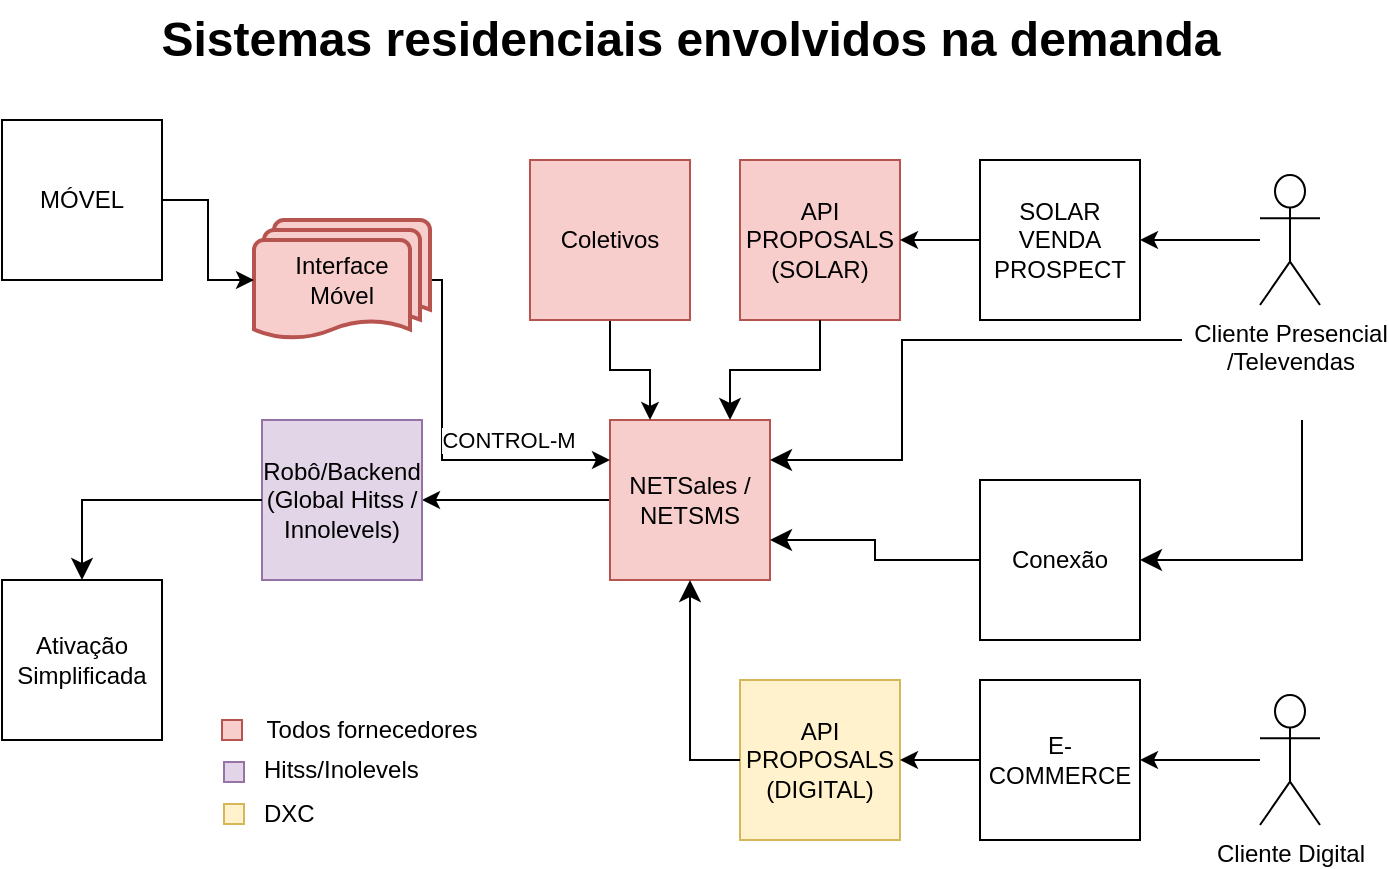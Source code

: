 <mxfile version="22.0.8" type="github" pages="5">
  <diagram name="Sistemas Alto Nível" id="c8laOl57KDvpZLAOo3bX">
    <mxGraphModel dx="1050" dy="542" grid="1" gridSize="10" guides="1" tooltips="1" connect="1" arrows="1" fold="1" page="1" pageScale="1" pageWidth="827" pageHeight="1169" math="0" shadow="0">
      <root>
        <mxCell id="HdD_rNmY9ElQzWqeGUqa-0" />
        <mxCell id="HdD_rNmY9ElQzWqeGUqa-1" parent="HdD_rNmY9ElQzWqeGUqa-0" />
        <mxCell id="M16S2Pb91_vcim21Qb1e-5" style="edgeStyle=orthogonalEdgeStyle;rounded=0;orthogonalLoop=1;jettySize=auto;html=1;entryX=1;entryY=0.5;entryDx=0;entryDy=0;" parent="HdD_rNmY9ElQzWqeGUqa-1" source="ht8XV2pE33Yyfoe8M8yu-0" target="M16S2Pb91_vcim21Qb1e-2" edge="1">
          <mxGeometry relative="1" as="geometry" />
        </mxCell>
        <mxCell id="ht8XV2pE33Yyfoe8M8yu-0" value="NETSales / &lt;br&gt;NETSMS" style="whiteSpace=wrap;html=1;aspect=fixed;fillColor=#f8cecc;strokeColor=#b85450;" parent="HdD_rNmY9ElQzWqeGUqa-1" vertex="1">
          <mxGeometry x="374" y="220" width="80" height="80" as="geometry" />
        </mxCell>
        <mxCell id="ht8XV2pE33Yyfoe8M8yu-5" value="" style="edgeStyle=orthogonalEdgeStyle;rounded=0;orthogonalLoop=1;jettySize=auto;html=1;entryX=0.25;entryY=0;entryDx=0;entryDy=0;" parent="HdD_rNmY9ElQzWqeGUqa-1" source="ht8XV2pE33Yyfoe8M8yu-4" target="ht8XV2pE33Yyfoe8M8yu-0" edge="1">
          <mxGeometry relative="1" as="geometry" />
        </mxCell>
        <mxCell id="ht8XV2pE33Yyfoe8M8yu-4" value="Coletivos" style="whiteSpace=wrap;html=1;aspect=fixed;fillColor=#f8cecc;strokeColor=#b85450;" parent="HdD_rNmY9ElQzWqeGUqa-1" vertex="1">
          <mxGeometry x="334" y="90" width="80" height="80" as="geometry" />
        </mxCell>
        <mxCell id="ht8XV2pE33Yyfoe8M8yu-6" value="API PROPOSALS (SOLAR)" style="whiteSpace=wrap;html=1;aspect=fixed;fillColor=#f8cecc;strokeColor=#b85450;" parent="HdD_rNmY9ElQzWqeGUqa-1" vertex="1">
          <mxGeometry x="439" y="90" width="80" height="80" as="geometry" />
        </mxCell>
        <mxCell id="ht8XV2pE33Yyfoe8M8yu-9" value="" style="edgeStyle=orthogonalEdgeStyle;rounded=0;orthogonalLoop=1;jettySize=auto;html=1;" parent="HdD_rNmY9ElQzWqeGUqa-1" source="ht8XV2pE33Yyfoe8M8yu-8" target="ht8XV2pE33Yyfoe8M8yu-6" edge="1">
          <mxGeometry relative="1" as="geometry" />
        </mxCell>
        <mxCell id="ht8XV2pE33Yyfoe8M8yu-8" value="SOLAR VENDA PROSPECT" style="whiteSpace=wrap;html=1;aspect=fixed;" parent="HdD_rNmY9ElQzWqeGUqa-1" vertex="1">
          <mxGeometry x="559" y="90" width="80" height="80" as="geometry" />
        </mxCell>
        <mxCell id="ht8XV2pE33Yyfoe8M8yu-10" value="API PROPOSALS (DIGITAL)" style="whiteSpace=wrap;html=1;aspect=fixed;fillColor=#fff2cc;strokeColor=#d6b656;" parent="HdD_rNmY9ElQzWqeGUqa-1" vertex="1">
          <mxGeometry x="439" y="350" width="80" height="80" as="geometry" />
        </mxCell>
        <mxCell id="ht8XV2pE33Yyfoe8M8yu-12" value="" style="edgeStyle=orthogonalEdgeStyle;rounded=0;orthogonalLoop=1;jettySize=auto;html=1;" parent="HdD_rNmY9ElQzWqeGUqa-1" source="ht8XV2pE33Yyfoe8M8yu-11" target="ht8XV2pE33Yyfoe8M8yu-10" edge="1">
          <mxGeometry relative="1" as="geometry" />
        </mxCell>
        <mxCell id="ht8XV2pE33Yyfoe8M8yu-11" value="E-COMMERCE" style="whiteSpace=wrap;html=1;aspect=fixed;" parent="HdD_rNmY9ElQzWqeGUqa-1" vertex="1">
          <mxGeometry x="559" y="350" width="80" height="80" as="geometry" />
        </mxCell>
        <mxCell id="ht8XV2pE33Yyfoe8M8yu-15" value="" style="edgeStyle=orthogonalEdgeStyle;rounded=0;orthogonalLoop=1;jettySize=auto;html=1;" parent="HdD_rNmY9ElQzWqeGUqa-1" source="ht8XV2pE33Yyfoe8M8yu-14" target="ht8XV2pE33Yyfoe8M8yu-8" edge="1">
          <mxGeometry relative="1" as="geometry" />
        </mxCell>
        <mxCell id="ht8XV2pE33Yyfoe8M8yu-14" value="Cliente Presencial&lt;br&gt;/Televendas" style="shape=umlActor;verticalLabelPosition=bottom;verticalAlign=top;html=1;" parent="HdD_rNmY9ElQzWqeGUqa-1" vertex="1">
          <mxGeometry x="699" y="97.5" width="30" height="65" as="geometry" />
        </mxCell>
        <mxCell id="ht8XV2pE33Yyfoe8M8yu-17" value="" style="edgeStyle=orthogonalEdgeStyle;rounded=0;orthogonalLoop=1;jettySize=auto;html=1;" parent="HdD_rNmY9ElQzWqeGUqa-1" source="ht8XV2pE33Yyfoe8M8yu-16" target="ht8XV2pE33Yyfoe8M8yu-11" edge="1">
          <mxGeometry relative="1" as="geometry" />
        </mxCell>
        <mxCell id="ht8XV2pE33Yyfoe8M8yu-16" value="Cliente Digital" style="shape=umlActor;verticalLabelPosition=bottom;verticalAlign=top;html=1;" parent="HdD_rNmY9ElQzWqeGUqa-1" vertex="1">
          <mxGeometry x="699" y="357.5" width="30" height="65" as="geometry" />
        </mxCell>
        <mxCell id="ht8XV2pE33Yyfoe8M8yu-18" value="Conexão" style="whiteSpace=wrap;html=1;aspect=fixed;" parent="HdD_rNmY9ElQzWqeGUqa-1" vertex="1">
          <mxGeometry x="559" y="250" width="80" height="80" as="geometry" />
        </mxCell>
        <mxCell id="ht8XV2pE33Yyfoe8M8yu-20" value="Sistemas residenciais envolvidos na demanda" style="text;strokeColor=none;fillColor=none;html=1;fontSize=24;fontStyle=1;verticalAlign=middle;align=center;" parent="HdD_rNmY9ElQzWqeGUqa-1" vertex="1">
          <mxGeometry x="364" y="10" width="100" height="40" as="geometry" />
        </mxCell>
        <mxCell id="M16S2Pb91_vcim21Qb1e-1" value="" style="edgeStyle=elbowEdgeStyle;elbow=horizontal;endArrow=classic;html=1;curved=0;rounded=0;endSize=8;startSize=8;entryX=1;entryY=0.5;entryDx=0;entryDy=0;" parent="HdD_rNmY9ElQzWqeGUqa-1" target="ht8XV2pE33Yyfoe8M8yu-18" edge="1">
          <mxGeometry width="50" height="50" relative="1" as="geometry">
            <mxPoint x="720" y="220" as="sourcePoint" />
            <mxPoint x="440" y="260" as="targetPoint" />
            <Array as="points">
              <mxPoint x="720" y="260" />
            </Array>
          </mxGeometry>
        </mxCell>
        <mxCell id="M16S2Pb91_vcim21Qb1e-2" value="Robô/Backend (Global Hitss / Innolevels)" style="whiteSpace=wrap;html=1;aspect=fixed;fillColor=#e1d5e7;strokeColor=#9673a6;" parent="HdD_rNmY9ElQzWqeGUqa-1" vertex="1">
          <mxGeometry x="200" y="220" width="80" height="80" as="geometry" />
        </mxCell>
        <mxCell id="M16S2Pb91_vcim21Qb1e-3" value="Ativação Simplificada" style="whiteSpace=wrap;html=1;aspect=fixed;" parent="HdD_rNmY9ElQzWqeGUqa-1" vertex="1">
          <mxGeometry x="70" y="300" width="80" height="80" as="geometry" />
        </mxCell>
        <mxCell id="M16S2Pb91_vcim21Qb1e-6" value="" style="edgeStyle=elbowEdgeStyle;elbow=vertical;endArrow=classic;html=1;curved=0;rounded=0;endSize=8;startSize=8;exitX=0;exitY=0.5;exitDx=0;exitDy=0;" parent="HdD_rNmY9ElQzWqeGUqa-1" source="M16S2Pb91_vcim21Qb1e-2" edge="1">
          <mxGeometry width="50" height="50" relative="1" as="geometry">
            <mxPoint x="390" y="310" as="sourcePoint" />
            <mxPoint x="110" y="300" as="targetPoint" />
            <Array as="points">
              <mxPoint x="160" y="260" />
            </Array>
          </mxGeometry>
        </mxCell>
        <mxCell id="M16S2Pb91_vcim21Qb1e-7" value="" style="edgeStyle=segmentEdgeStyle;endArrow=classic;html=1;curved=0;rounded=0;endSize=8;startSize=8;exitX=0;exitY=0.5;exitDx=0;exitDy=0;entryX=0.5;entryY=1;entryDx=0;entryDy=0;" parent="HdD_rNmY9ElQzWqeGUqa-1" source="ht8XV2pE33Yyfoe8M8yu-10" target="ht8XV2pE33Yyfoe8M8yu-0" edge="1">
          <mxGeometry width="50" height="50" relative="1" as="geometry">
            <mxPoint x="390" y="310" as="sourcePoint" />
            <mxPoint x="440" y="260" as="targetPoint" />
          </mxGeometry>
        </mxCell>
        <mxCell id="M16S2Pb91_vcim21Qb1e-8" value="" style="edgeStyle=elbowEdgeStyle;elbow=vertical;endArrow=classic;html=1;curved=0;rounded=0;endSize=8;startSize=8;entryX=0.75;entryY=0;entryDx=0;entryDy=0;exitX=0.5;exitY=1;exitDx=0;exitDy=0;" parent="HdD_rNmY9ElQzWqeGUqa-1" source="ht8XV2pE33Yyfoe8M8yu-6" target="ht8XV2pE33Yyfoe8M8yu-0" edge="1">
          <mxGeometry width="50" height="50" relative="1" as="geometry">
            <mxPoint x="390" y="310" as="sourcePoint" />
            <mxPoint x="440" y="260" as="targetPoint" />
          </mxGeometry>
        </mxCell>
        <mxCell id="M16S2Pb91_vcim21Qb1e-9" value="" style="edgeStyle=elbowEdgeStyle;elbow=horizontal;endArrow=classic;html=1;curved=0;rounded=0;endSize=8;startSize=8;exitX=0;exitY=0.5;exitDx=0;exitDy=0;entryX=1;entryY=0.75;entryDx=0;entryDy=0;" parent="HdD_rNmY9ElQzWqeGUqa-1" source="ht8XV2pE33Yyfoe8M8yu-18" target="ht8XV2pE33Yyfoe8M8yu-0" edge="1">
          <mxGeometry width="50" height="50" relative="1" as="geometry">
            <mxPoint x="390" y="310" as="sourcePoint" />
            <mxPoint x="440" y="260" as="targetPoint" />
          </mxGeometry>
        </mxCell>
        <mxCell id="M16S2Pb91_vcim21Qb1e-10" value="" style="edgeStyle=elbowEdgeStyle;elbow=horizontal;endArrow=classic;html=1;curved=0;rounded=0;endSize=8;startSize=8;entryX=1;entryY=0.25;entryDx=0;entryDy=0;" parent="HdD_rNmY9ElQzWqeGUqa-1" target="ht8XV2pE33Yyfoe8M8yu-0" edge="1">
          <mxGeometry width="50" height="50" relative="1" as="geometry">
            <mxPoint x="660" y="180" as="sourcePoint" />
            <mxPoint x="440" y="260" as="targetPoint" />
            <Array as="points">
              <mxPoint x="520" y="210" />
            </Array>
          </mxGeometry>
        </mxCell>
        <mxCell id="54_aKg4cdUlzOyrP3HWh-0" value="MÓVEL" style="whiteSpace=wrap;html=1;aspect=fixed;" vertex="1" parent="HdD_rNmY9ElQzWqeGUqa-1">
          <mxGeometry x="70" y="70" width="80" height="80" as="geometry" />
        </mxCell>
        <mxCell id="54_aKg4cdUlzOyrP3HWh-3" style="edgeStyle=orthogonalEdgeStyle;rounded=0;orthogonalLoop=1;jettySize=auto;html=1;entryX=0;entryY=0.25;entryDx=0;entryDy=0;" edge="1" parent="HdD_rNmY9ElQzWqeGUqa-1" source="54_aKg4cdUlzOyrP3HWh-1" target="ht8XV2pE33Yyfoe8M8yu-0">
          <mxGeometry relative="1" as="geometry">
            <Array as="points">
              <mxPoint x="290" y="150" />
              <mxPoint x="290" y="240" />
            </Array>
          </mxGeometry>
        </mxCell>
        <mxCell id="54_aKg4cdUlzOyrP3HWh-4" value="CONTROL-M" style="edgeLabel;html=1;align=center;verticalAlign=middle;resizable=0;points=[];" vertex="1" connectable="0" parent="54_aKg4cdUlzOyrP3HWh-3">
          <mxGeometry x="0.431" y="3" relative="1" as="geometry">
            <mxPoint y="-7" as="offset" />
          </mxGeometry>
        </mxCell>
        <mxCell id="54_aKg4cdUlzOyrP3HWh-1" value="Interface &lt;br&gt;Móvel" style="strokeWidth=2;html=1;shape=mxgraph.flowchart.multi-document;whiteSpace=wrap;fillColor=#f8cecc;strokeColor=#b85450;" vertex="1" parent="HdD_rNmY9ElQzWqeGUqa-1">
          <mxGeometry x="196" y="120" width="88" height="60" as="geometry" />
        </mxCell>
        <mxCell id="54_aKg4cdUlzOyrP3HWh-2" style="edgeStyle=orthogonalEdgeStyle;rounded=0;orthogonalLoop=1;jettySize=auto;html=1;entryX=0;entryY=0.5;entryDx=0;entryDy=0;entryPerimeter=0;" edge="1" parent="HdD_rNmY9ElQzWqeGUqa-1" source="54_aKg4cdUlzOyrP3HWh-0" target="54_aKg4cdUlzOyrP3HWh-1">
          <mxGeometry relative="1" as="geometry" />
        </mxCell>
        <mxCell id="54_aKg4cdUlzOyrP3HWh-24" value="" style="group" vertex="1" connectable="0" parent="HdD_rNmY9ElQzWqeGUqa-1">
          <mxGeometry x="180" y="360" width="160" height="72" as="geometry" />
        </mxCell>
        <mxCell id="54_aKg4cdUlzOyrP3HWh-7" value="" style="group;align=left;" vertex="1" connectable="0" parent="54_aKg4cdUlzOyrP3HWh-24">
          <mxGeometry width="130" height="30" as="geometry" />
        </mxCell>
        <mxCell id="54_aKg4cdUlzOyrP3HWh-5" value="" style="whiteSpace=wrap;html=1;aspect=fixed;fillColor=#f8cecc;strokeColor=#b85450;" vertex="1" parent="54_aKg4cdUlzOyrP3HWh-7">
          <mxGeometry y="10" width="10" height="10" as="geometry" />
        </mxCell>
        <mxCell id="54_aKg4cdUlzOyrP3HWh-6" value="Todos fornecedores" style="text;html=1;strokeColor=none;fillColor=none;align=center;verticalAlign=middle;whiteSpace=wrap;rounded=0;" vertex="1" parent="54_aKg4cdUlzOyrP3HWh-7">
          <mxGeometry x="15" width="120" height="30" as="geometry" />
        </mxCell>
        <mxCell id="54_aKg4cdUlzOyrP3HWh-16" value="" style="group" vertex="1" connectable="0" parent="54_aKg4cdUlzOyrP3HWh-24">
          <mxGeometry x="30" y="30" width="130" height="30" as="geometry" />
        </mxCell>
        <mxCell id="54_aKg4cdUlzOyrP3HWh-17" value="" style="whiteSpace=wrap;html=1;aspect=fixed;fillColor=#e1d5e7;strokeColor=#9673a6;" vertex="1" parent="54_aKg4cdUlzOyrP3HWh-16">
          <mxGeometry x="-29" y="1" width="10" height="10" as="geometry" />
        </mxCell>
        <mxCell id="54_aKg4cdUlzOyrP3HWh-18" value="Hitss/Inolevels" style="text;html=1;strokeColor=none;fillColor=none;align=left;verticalAlign=middle;whiteSpace=wrap;rounded=0;" vertex="1" parent="54_aKg4cdUlzOyrP3HWh-24">
          <mxGeometry x="19" y="20" width="120" height="30" as="geometry" />
        </mxCell>
        <mxCell id="54_aKg4cdUlzOyrP3HWh-22" value="" style="whiteSpace=wrap;html=1;aspect=fixed;fillColor=#fff2cc;strokeColor=#d6b656;" vertex="1" parent="54_aKg4cdUlzOyrP3HWh-24">
          <mxGeometry x="1" y="52" width="10" height="10" as="geometry" />
        </mxCell>
        <mxCell id="54_aKg4cdUlzOyrP3HWh-23" value="DXC" style="text;html=1;strokeColor=none;fillColor=none;align=left;verticalAlign=middle;whiteSpace=wrap;rounded=0;" vertex="1" parent="54_aKg4cdUlzOyrP3HWh-24">
          <mxGeometry x="19" y="42" width="120" height="30" as="geometry" />
        </mxCell>
      </root>
    </mxGraphModel>
  </diagram>
  <diagram name="Prospect NETSales" id="nftzNEsQ4DKYTYbzkJBY">
    <mxGraphModel dx="1050" dy="542" grid="1" gridSize="10" guides="1" tooltips="1" connect="1" arrows="1" fold="1" page="1" pageScale="1" pageWidth="827" pageHeight="1169" math="0" shadow="0">
      <root>
        <mxCell id="0" />
        <mxCell id="1" parent="0" />
        <mxCell id="BzSE3qXNDW1A7PbjzAHN-1" value="Venda Prospect COLETIVOS/ NETSales - Combo Multi" style="whiteSpace=wrap;html=1;aspect=fixed;fillColor=#f8cecc;strokeColor=#b85450;" parent="1" vertex="1">
          <mxGeometry x="130" y="130" width="80" height="80" as="geometry" />
        </mxCell>
        <mxCell id="BzSE3qXNDW1A7PbjzAHN-2" value="" style="edgeStyle=orthogonalEdgeStyle;rounded=0;orthogonalLoop=1;jettySize=auto;html=1;" parent="1" source="BzSE3qXNDW1A7PbjzAHN-3" target="BzSE3qXNDW1A7PbjzAHN-35" edge="1">
          <mxGeometry relative="1" as="geometry" />
        </mxCell>
        <mxCell id="BzSE3qXNDW1A7PbjzAHN-3" value="" style="strokeWidth=2;html=1;shape=mxgraph.flowchart.decision;whiteSpace=wrap;" parent="1" vertex="1">
          <mxGeometry x="340" y="42.5" width="40" height="30" as="geometry" />
        </mxCell>
        <mxCell id="BzSE3qXNDW1A7PbjzAHN-4" value="Possui produto com marcação de tecnologia 5GSA?" style="whiteSpace=wrap;html=1;aspect=fixed;fillColor=#f8cecc;strokeColor=#b85450;" parent="1" vertex="1">
          <mxGeometry x="210" y="17.5" width="80" height="80" as="geometry" />
        </mxCell>
        <UserObject label="Sim" placeholders="1" name="Variable" id="BzSE3qXNDW1A7PbjzAHN-5">
          <mxCell style="text;html=1;strokeColor=none;fillColor=none;align=center;verticalAlign=middle;whiteSpace=wrap;overflow=hidden;" parent="1" vertex="1">
            <mxGeometry x="380" y="30" width="40" height="20" as="geometry" />
          </mxCell>
        </UserObject>
        <mxCell id="BzSE3qXNDW1A7PbjzAHN-6" value="Cliente Presencial&lt;br&gt;/Televendas" style="shape=umlActor;verticalLabelPosition=bottom;verticalAlign=top;html=1;" parent="1" vertex="1">
          <mxGeometry x="34" y="137.5" width="30" height="65" as="geometry" />
        </mxCell>
        <mxCell id="BzSE3qXNDW1A7PbjzAHN-7" value="" style="edgeStyle=elbowEdgeStyle;elbow=horizontal;endArrow=classic;html=1;curved=0;rounded=0;endSize=8;startSize=8;entryX=0;entryY=0.5;entryDx=0;entryDy=0;" parent="1" source="BzSE3qXNDW1A7PbjzAHN-6" target="BzSE3qXNDW1A7PbjzAHN-1" edge="1">
          <mxGeometry width="50" height="50" relative="1" as="geometry">
            <mxPoint x="390" y="310" as="sourcePoint" />
            <mxPoint x="440" y="260" as="targetPoint" />
          </mxGeometry>
        </mxCell>
        <mxCell id="BzSE3qXNDW1A7PbjzAHN-8" value="" style="edgeStyle=elbowEdgeStyle;elbow=horizontal;endArrow=classic;html=1;curved=0;rounded=0;endSize=8;startSize=8;entryX=0.5;entryY=1;entryDx=0;entryDy=0;exitX=1;exitY=0.5;exitDx=0;exitDy=0;" parent="1" source="BzSE3qXNDW1A7PbjzAHN-1" target="BzSE3qXNDW1A7PbjzAHN-4" edge="1">
          <mxGeometry width="50" height="50" relative="1" as="geometry">
            <mxPoint x="60" y="68" as="sourcePoint" />
            <mxPoint x="100" y="68" as="targetPoint" />
            <Array as="points">
              <mxPoint x="250" y="140" />
            </Array>
          </mxGeometry>
        </mxCell>
        <mxCell id="BzSE3qXNDW1A7PbjzAHN-10" value="" style="edgeStyle=elbowEdgeStyle;elbow=horizontal;endArrow=classic;html=1;curved=0;rounded=0;endSize=8;startSize=8;entryX=0;entryY=0.5;entryDx=0;entryDy=0;exitX=1;exitY=0.5;exitDx=0;exitDy=0;entryPerimeter=0;" parent="1" source="BzSE3qXNDW1A7PbjzAHN-4" target="BzSE3qXNDW1A7PbjzAHN-3" edge="1">
          <mxGeometry width="50" height="50" relative="1" as="geometry">
            <mxPoint x="180" y="68" as="sourcePoint" />
            <mxPoint x="220" y="68" as="targetPoint" />
          </mxGeometry>
        </mxCell>
        <mxCell id="BzSE3qXNDW1A7PbjzAHN-11" value="" style="edgeStyle=elbowEdgeStyle;elbow=horizontal;endArrow=classic;html=1;curved=0;rounded=0;endSize=8;startSize=8;exitX=1;exitY=0.5;exitDx=0;exitDy=0;exitPerimeter=0;entryX=0;entryY=0.5;entryDx=0;entryDy=0;entryPerimeter=0;" parent="1" source="BzSE3qXNDW1A7PbjzAHN-3" target="BzSE3qXNDW1A7PbjzAHN-13" edge="1">
          <mxGeometry width="50" height="50" relative="1" as="geometry">
            <mxPoint x="190" y="78" as="sourcePoint" />
            <mxPoint x="450" y="57.5" as="targetPoint" />
          </mxGeometry>
        </mxCell>
        <mxCell id="BzSE3qXNDW1A7PbjzAHN-13" value="" style="strokeWidth=2;html=1;shape=mxgraph.flowchart.decision;whiteSpace=wrap;fillColor=#f8cecc;strokeColor=#b85450;" parent="1" vertex="1">
          <mxGeometry x="600" y="42.5" width="40" height="30" as="geometry" />
        </mxCell>
        <UserObject label="Vendedor seleciona tecnologia" placeholders="1" name="Variable" id="BzSE3qXNDW1A7PbjzAHN-14">
          <mxCell style="text;html=1;strokeColor=none;fillColor=none;align=center;verticalAlign=middle;whiteSpace=wrap;overflow=hidden;" parent="1" vertex="1">
            <mxGeometry x="530" y="17.5" width="175" height="20" as="geometry" />
          </mxCell>
        </UserObject>
        <mxCell id="BzSE3qXNDW1A7PbjzAHN-15" value="" style="ellipse;html=1;shape=endState;fillColor=#000000;strokeColor=#ff0000;" parent="1" vertex="1">
          <mxGeometry x="730" y="42.5" width="30" height="30" as="geometry" />
        </mxCell>
        <UserObject label="As-Is" placeholders="1" name="Variable" id="BzSE3qXNDW1A7PbjzAHN-16">
          <mxCell style="text;html=1;strokeColor=none;fillColor=none;align=center;verticalAlign=middle;whiteSpace=wrap;overflow=hidden;" parent="1" vertex="1">
            <mxGeometry x="727.5" y="17.5" width="35" height="20" as="geometry" />
          </mxCell>
        </UserObject>
        <UserObject label="4G" placeholders="1" name="Variable" id="BzSE3qXNDW1A7PbjzAHN-17">
          <mxCell style="text;html=1;strokeColor=none;fillColor=none;align=center;verticalAlign=middle;whiteSpace=wrap;overflow=hidden;" parent="1" vertex="1">
            <mxGeometry x="670" y="60" width="40" height="20" as="geometry" />
          </mxCell>
        </UserObject>
        <mxCell id="BzSE3qXNDW1A7PbjzAHN-19" value="" style="edgeStyle=elbowEdgeStyle;elbow=horizontal;endArrow=classic;html=1;curved=0;rounded=0;endSize=8;startSize=8;exitX=1;exitY=0.5;exitDx=0;exitDy=0;entryX=0;entryY=0.5;entryDx=0;entryDy=0;exitPerimeter=0;" parent="1" source="BzSE3qXNDW1A7PbjzAHN-13" target="BzSE3qXNDW1A7PbjzAHN-15" edge="1">
          <mxGeometry width="50" height="50" relative="1" as="geometry">
            <mxPoint x="540" y="68" as="sourcePoint" />
            <mxPoint x="610" y="68" as="targetPoint" />
          </mxGeometry>
        </mxCell>
        <mxCell id="BzSE3qXNDW1A7PbjzAHN-20" value="Titular e todos dependentes recebem chip 5GSA" style="whiteSpace=wrap;html=1;aspect=fixed;" parent="1" vertex="1">
          <mxGeometry x="580" y="130" width="80" height="80" as="geometry" />
        </mxCell>
        <mxCell id="BzSE3qXNDW1A7PbjzAHN-21" value="" style="edgeStyle=elbowEdgeStyle;elbow=horizontal;endArrow=classic;html=1;curved=0;rounded=0;endSize=8;startSize=8;exitX=0.5;exitY=1;exitDx=0;exitDy=0;entryX=0.5;entryY=0;entryDx=0;entryDy=0;exitPerimeter=0;" parent="1" source="BzSE3qXNDW1A7PbjzAHN-13" target="BzSE3qXNDW1A7PbjzAHN-20" edge="1">
          <mxGeometry width="50" height="50" relative="1" as="geometry">
            <mxPoint x="540" y="68" as="sourcePoint" />
            <mxPoint x="610" y="68" as="targetPoint" />
          </mxGeometry>
        </mxCell>
        <UserObject label="5GSA" placeholders="1" name="Variable" id="BzSE3qXNDW1A7PbjzAHN-22">
          <mxCell style="text;html=1;strokeColor=none;fillColor=none;align=center;verticalAlign=middle;whiteSpace=wrap;overflow=hidden;" parent="1" vertex="1">
            <mxGeometry x="580" y="90" width="40" height="20" as="geometry" />
          </mxCell>
        </UserObject>
        <mxCell id="BzSE3qXNDW1A7PbjzAHN-23" value="" style="edgeStyle=orthogonalEdgeStyle;rounded=0;orthogonalLoop=1;jettySize=auto;html=1;" parent="1" source="BzSE3qXNDW1A7PbjzAHN-24" target="BzSE3qXNDW1A7PbjzAHN-26" edge="1">
          <mxGeometry relative="1" as="geometry" />
        </mxCell>
        <mxCell id="BzSE3qXNDW1A7PbjzAHN-24" value="" style="strokeWidth=2;html=1;shape=mxgraph.flowchart.decision;whiteSpace=wrap;" parent="1" vertex="1">
          <mxGeometry x="600" y="304" width="40" height="30" as="geometry" />
        </mxCell>
        <mxCell id="BzSE3qXNDW1A7PbjzAHN-25" value="" style="edgeStyle=elbowEdgeStyle;elbow=horizontal;endArrow=classic;html=1;curved=0;rounded=0;endSize=8;startSize=8;exitX=0.5;exitY=1;exitDx=0;exitDy=0;entryX=0.5;entryY=0;entryDx=0;entryDy=0;entryPerimeter=0;" parent="1" source="BzSE3qXNDW1A7PbjzAHN-20" target="BzSE3qXNDW1A7PbjzAHN-24" edge="1">
          <mxGeometry width="50" height="50" relative="1" as="geometry">
            <mxPoint x="540" y="68" as="sourcePoint" />
            <mxPoint x="610" y="68" as="targetPoint" />
          </mxGeometry>
        </mxCell>
        <mxCell id="BzSE3qXNDW1A7PbjzAHN-26" value="Abertura de OS (logística)" style="whiteSpace=wrap;html=1;aspect=fixed;" parent="1" vertex="1">
          <mxGeometry x="710" y="279" width="80" height="80" as="geometry" />
        </mxCell>
        <mxCell id="BzSE3qXNDW1A7PbjzAHN-27" value="Entrega chip presencial" style="whiteSpace=wrap;html=1;aspect=fixed;" parent="1" vertex="1">
          <mxGeometry x="450" y="279" width="80" height="80" as="geometry" />
        </mxCell>
        <mxCell id="BzSE3qXNDW1A7PbjzAHN-28" value="" style="edgeStyle=elbowEdgeStyle;elbow=horizontal;endArrow=classic;html=1;curved=0;rounded=0;endSize=8;startSize=8;exitX=0;exitY=0.5;exitDx=0;exitDy=0;entryX=1;entryY=0.5;entryDx=0;entryDy=0;exitPerimeter=0;" parent="1" source="BzSE3qXNDW1A7PbjzAHN-24" target="BzSE3qXNDW1A7PbjzAHN-27" edge="1">
          <mxGeometry width="50" height="50" relative="1" as="geometry">
            <mxPoint x="540" y="112" as="sourcePoint" />
            <mxPoint x="610" y="112" as="targetPoint" />
          </mxGeometry>
        </mxCell>
        <UserObject label="Presencial" placeholders="1" name="Variable" id="BzSE3qXNDW1A7PbjzAHN-29">
          <mxCell style="text;html=1;strokeColor=none;fillColor=none;align=center;verticalAlign=middle;whiteSpace=wrap;overflow=hidden;" parent="1" vertex="1">
            <mxGeometry x="540" y="294" width="60" height="20" as="geometry" />
          </mxCell>
        </UserObject>
        <UserObject label="Remoto" placeholders="1" name="Variable" id="BzSE3qXNDW1A7PbjzAHN-30">
          <mxCell style="text;html=1;strokeColor=none;fillColor=none;align=center;verticalAlign=middle;whiteSpace=wrap;overflow=hidden;" parent="1" vertex="1">
            <mxGeometry x="640" y="294" width="60" height="20" as="geometry" />
          </mxCell>
        </UserObject>
        <mxCell id="BzSE3qXNDW1A7PbjzAHN-31" value="&lt;p style=&quot;line-height: normal; margin: 0pt 0in; text-indent: 0in; direction: ltr; unicode-bidi: embed; word-break: normal;&quot;&gt;Ativa plano com oferta serviço 5GSA + chip 5G&lt;/p&gt;" style="whiteSpace=wrap;html=1;aspect=fixed;fillColor=#e1d5e7;strokeColor=#9673a6;" parent="1" vertex="1">
          <mxGeometry x="580" y="370" width="80" height="80" as="geometry" />
        </mxCell>
        <mxCell id="BzSE3qXNDW1A7PbjzAHN-32" value="" style="edgeStyle=elbowEdgeStyle;elbow=horizontal;endArrow=classic;html=1;curved=0;rounded=0;endSize=8;startSize=8;exitX=0.5;exitY=1;exitDx=0;exitDy=0;entryX=0;entryY=0.5;entryDx=0;entryDy=0;" parent="1" source="BzSE3qXNDW1A7PbjzAHN-27" target="BzSE3qXNDW1A7PbjzAHN-31" edge="1">
          <mxGeometry width="50" height="50" relative="1" as="geometry">
            <mxPoint x="390" y="112" as="sourcePoint" />
            <mxPoint x="460" y="112" as="targetPoint" />
            <Array as="points">
              <mxPoint x="490" y="424" />
            </Array>
          </mxGeometry>
        </mxCell>
        <mxCell id="BzSE3qXNDW1A7PbjzAHN-33" value="" style="edgeStyle=elbowEdgeStyle;elbow=horizontal;endArrow=classic;html=1;curved=0;rounded=0;endSize=8;startSize=8;exitX=0.5;exitY=1;exitDx=0;exitDy=0;entryX=1;entryY=0.5;entryDx=0;entryDy=0;" parent="1" source="BzSE3qXNDW1A7PbjzAHN-26" target="BzSE3qXNDW1A7PbjzAHN-31" edge="1">
          <mxGeometry width="50" height="50" relative="1" as="geometry">
            <mxPoint x="500" y="369" as="sourcePoint" />
            <mxPoint x="590" y="464" as="targetPoint" />
            <Array as="points">
              <mxPoint x="750" y="404" />
            </Array>
          </mxGeometry>
        </mxCell>
        <mxCell id="BzSE3qXNDW1A7PbjzAHN-34" value="" style="edgeStyle=orthogonalEdgeStyle;rounded=0;orthogonalLoop=1;jettySize=auto;html=1;" parent="1" source="BzSE3qXNDW1A7PbjzAHN-35" target="BzSE3qXNDW1A7PbjzAHN-39" edge="1">
          <mxGeometry relative="1" as="geometry" />
        </mxCell>
        <mxCell id="BzSE3qXNDW1A7PbjzAHN-35" value="Cliente não elegível solicita chip 5GSA" style="whiteSpace=wrap;html=1;aspect=fixed;" parent="1" vertex="1">
          <mxGeometry x="320" y="130" width="80" height="80" as="geometry" />
        </mxCell>
        <UserObject label="Não" placeholders="1" name="Variable" id="BzSE3qXNDW1A7PbjzAHN-36">
          <mxCell style="text;html=1;strokeColor=none;fillColor=none;align=center;verticalAlign=middle;whiteSpace=wrap;overflow=hidden;" parent="1" vertex="1">
            <mxGeometry x="360" y="80" width="40" height="20" as="geometry" />
          </mxCell>
        </UserObject>
        <mxCell id="BzSE3qXNDW1A7PbjzAHN-37" value="" style="edgeStyle=orthogonalEdgeStyle;rounded=0;orthogonalLoop=1;jettySize=auto;html=1;" parent="1" source="BzSE3qXNDW1A7PbjzAHN-39" target="BzSE3qXNDW1A7PbjzAHN-20" edge="1">
          <mxGeometry relative="1" as="geometry" />
        </mxCell>
        <mxCell id="BzSE3qXNDW1A7PbjzAHN-38" value="" style="edgeStyle=orthogonalEdgeStyle;rounded=0;orthogonalLoop=1;jettySize=auto;html=1;" parent="1" source="BzSE3qXNDW1A7PbjzAHN-39" target="BzSE3qXNDW1A7PbjzAHN-41" edge="1">
          <mxGeometry relative="1" as="geometry" />
        </mxCell>
        <mxCell id="BzSE3qXNDW1A7PbjzAHN-39" value="" style="strokeWidth=2;html=1;shape=mxgraph.flowchart.decision;whiteSpace=wrap;fillColor=#f8cecc;strokeColor=#b85450;" parent="1" vertex="1">
          <mxGeometry x="470" y="155" width="40" height="30" as="geometry" />
        </mxCell>
        <UserObject label="Sim (5GSA)" placeholders="1" name="Variable" id="BzSE3qXNDW1A7PbjzAHN-40">
          <mxCell style="text;html=1;strokeColor=none;fillColor=none;align=center;verticalAlign=middle;whiteSpace=wrap;overflow=hidden;" parent="1" vertex="1">
            <mxGeometry x="507.5" y="170" width="70" height="20" as="geometry" />
          </mxCell>
        </UserObject>
        <mxCell id="BzSE3qXNDW1A7PbjzAHN-41" value="" style="ellipse;html=1;shape=endState;fillColor=#000000;strokeColor=#ff0000;" parent="1" vertex="1">
          <mxGeometry x="475" y="220" width="30" height="30" as="geometry" />
        </mxCell>
        <UserObject label="As-Is" placeholders="1" name="Variable" id="BzSE3qXNDW1A7PbjzAHN-42">
          <mxCell style="text;html=1;strokeColor=none;fillColor=none;align=center;verticalAlign=middle;whiteSpace=wrap;overflow=hidden;" parent="1" vertex="1">
            <mxGeometry x="472.5" y="250" width="35" height="20" as="geometry" />
          </mxCell>
        </UserObject>
        <UserObject label="Não (4G)" placeholders="1" name="Variable" id="BzSE3qXNDW1A7PbjzAHN-43">
          <mxCell style="text;html=1;strokeColor=none;fillColor=none;align=center;verticalAlign=middle;whiteSpace=wrap;overflow=hidden;" parent="1" vertex="1">
            <mxGeometry x="430" y="190" width="60" height="20" as="geometry" />
          </mxCell>
        </UserObject>
        <mxCell id="BzSE3qXNDW1A7PbjzAHN-44" value="&lt;h1&gt;Desenvolvimento&lt;/h1&gt;&lt;p style=&quot;border-color: var(--border-color);&quot;&gt;- Alteração em JOB que carrega informações da móvel: premissa de novo campo nos arquivos gerados pela móvel e criação de novo campo (marcação tecnologia 5GSA) na base NETSMS;&lt;/p&gt;&lt;p style=&quot;border-color: var(--border-color);&quot;&gt;- Nova regra para exibir campo de tecnologia para planos com marcação. Esse campo será exibido na tela de agregado informativo e será obrigatório que o vendedor selecione uma opção de tecnologia (ex: 4G/5GSA);&lt;/p&gt;&lt;p style=&quot;border-color: var(--border-color);&quot;&gt;- Ocultar campo &quot;agregados informativos&quot; no NETSales e habilitar matriz de agregado informativo x planos móveis, considerando somente 1 agregado para todos os planos (&lt;b&gt;avaliar impacto API Proposal BASE DXC&lt;/b&gt;);&lt;/p&gt;&lt;p style=&quot;border-color: var(--border-color);&quot;&gt;&lt;span style=&quot;background-color: initial;&quot;&gt;- Novo campo na interface com ativação simplificada - Informar sempre a tecnologia contratada no plano (ex: 4G/5GSA):&amp;nbsp;&lt;/span&gt;&lt;b style=&quot;background-color: initial;&quot;&gt;Robô e backend somente, sem alteração no NETSales/NETSMS &amp;gt;&amp;gt; Global Hitss.&lt;/b&gt;&lt;br&gt;&lt;/p&gt;&lt;p style=&quot;border-color: var(--border-color);&quot;&gt;- Avaliar e estimar possível impacto no processo de aviso de compras;&lt;/p&gt;&lt;p style=&quot;border-color: var(--border-color);&quot;&gt;- Estimar testes de faturamento&lt;/p&gt;" style="text;html=1;strokeColor=none;fillColor=none;spacing=5;spacingTop=-20;whiteSpace=wrap;overflow=hidden;rounded=0;" parent="1" vertex="1">
          <mxGeometry x="10" y="260" width="430" height="320" as="geometry" />
        </mxCell>
        <UserObject label="Vendedor seleciona tecnologia" placeholders="1" name="Variable" id="BzSE3qXNDW1A7PbjzAHN-45">
          <mxCell style="text;html=1;strokeColor=none;fillColor=none;align=center;verticalAlign=middle;whiteSpace=wrap;overflow=hidden;" parent="1" vertex="1">
            <mxGeometry x="405" y="130" width="175" height="20" as="geometry" />
          </mxCell>
        </UserObject>
        <mxCell id="rwDETSkTa595uDJHdH-S-2" style="edgeStyle=orthogonalEdgeStyle;rounded=0;orthogonalLoop=1;jettySize=auto;html=1;entryX=0.5;entryY=0;entryDx=0;entryDy=0;" edge="1" parent="1" source="rwDETSkTa595uDJHdH-S-1" target="BzSE3qXNDW1A7PbjzAHN-1">
          <mxGeometry relative="1" as="geometry" />
        </mxCell>
        <mxCell id="rwDETSkTa595uDJHdH-S-1" value="Arq Móvel" style="strokeWidth=2;html=1;shape=mxgraph.flowchart.multi-document;whiteSpace=wrap;fillColor=#f8cecc;strokeColor=#b85450;" vertex="1" parent="1">
          <mxGeometry x="20" y="27.5" width="100" height="60" as="geometry" />
        </mxCell>
      </root>
    </mxGraphModel>
  </diagram>
  <diagram id="bxYEZb4xgfX0n4JsM8yp" name="Venda Base NETSales">
    <mxGraphModel dx="1050" dy="542" grid="1" gridSize="10" guides="1" tooltips="1" connect="1" arrows="1" fold="1" page="1" pageScale="1" pageWidth="827" pageHeight="1169" math="0" shadow="0">
      <root>
        <mxCell id="0" />
        <mxCell id="1" parent="0" />
        <mxCell id="xgCM8T2wfnTooxRTCJ_P-1" value="Venda Base COLETIVOS/ NETSales - Combo Multi - Compra de aparelho 5G" style="whiteSpace=wrap;html=1;aspect=fixed;fillColor=#f8cecc;strokeColor=#b85450;" parent="1" vertex="1">
          <mxGeometry x="120" y="130" width="80" height="80" as="geometry" />
        </mxCell>
        <mxCell id="xgCM8T2wfnTooxRTCJ_P-2" value="" style="edgeStyle=orthogonalEdgeStyle;rounded=0;orthogonalLoop=1;jettySize=auto;html=1;" parent="1" source="xgCM8T2wfnTooxRTCJ_P-3" target="xgCM8T2wfnTooxRTCJ_P-28" edge="1">
          <mxGeometry relative="1" as="geometry" />
        </mxCell>
        <mxCell id="xgCM8T2wfnTooxRTCJ_P-3" value="" style="strokeWidth=2;html=1;shape=mxgraph.flowchart.decision;whiteSpace=wrap;" parent="1" vertex="1">
          <mxGeometry x="340" y="42.5" width="40" height="30" as="geometry" />
        </mxCell>
        <mxCell id="xgCM8T2wfnTooxRTCJ_P-4" value="Possui produto com marcação de tecnologia 5GSA?" style="whiteSpace=wrap;html=1;aspect=fixed;fillColor=#f8cecc;strokeColor=#b85450;" parent="1" vertex="1">
          <mxGeometry x="210" y="17.5" width="80" height="80" as="geometry" />
        </mxCell>
        <UserObject label="Sim" placeholders="1" name="Variable" id="xgCM8T2wfnTooxRTCJ_P-5">
          <mxCell style="text;html=1;strokeColor=none;fillColor=none;align=center;verticalAlign=middle;whiteSpace=wrap;overflow=hidden;" parent="1" vertex="1">
            <mxGeometry x="380" y="30" width="40" height="20" as="geometry" />
          </mxCell>
        </UserObject>
        <mxCell id="xgCM8T2wfnTooxRTCJ_P-6" value="Cliente &lt;br&gt;Presencial" style="shape=umlActor;verticalLabelPosition=bottom;verticalAlign=top;html=1;" parent="1" vertex="1">
          <mxGeometry x="20" y="137.5" width="30" height="65" as="geometry" />
        </mxCell>
        <mxCell id="xgCM8T2wfnTooxRTCJ_P-7" value="" style="edgeStyle=elbowEdgeStyle;elbow=horizontal;endArrow=classic;html=1;curved=0;rounded=0;endSize=8;startSize=8;entryX=0;entryY=0.5;entryDx=0;entryDy=0;" parent="1" source="xgCM8T2wfnTooxRTCJ_P-6" target="xgCM8T2wfnTooxRTCJ_P-1" edge="1">
          <mxGeometry width="50" height="50" relative="1" as="geometry">
            <mxPoint x="390" y="310" as="sourcePoint" />
            <mxPoint x="440" y="260" as="targetPoint" />
          </mxGeometry>
        </mxCell>
        <mxCell id="xgCM8T2wfnTooxRTCJ_P-8" value="" style="edgeStyle=elbowEdgeStyle;elbow=horizontal;endArrow=classic;html=1;curved=0;rounded=0;endSize=8;startSize=8;entryX=0.5;entryY=1;entryDx=0;entryDy=0;exitX=1;exitY=0.5;exitDx=0;exitDy=0;" parent="1" source="xgCM8T2wfnTooxRTCJ_P-1" target="xgCM8T2wfnTooxRTCJ_P-4" edge="1">
          <mxGeometry width="50" height="50" relative="1" as="geometry">
            <mxPoint x="60" y="68" as="sourcePoint" />
            <mxPoint x="100" y="68" as="targetPoint" />
            <Array as="points">
              <mxPoint x="250" y="130" />
            </Array>
          </mxGeometry>
        </mxCell>
        <mxCell id="xgCM8T2wfnTooxRTCJ_P-10" value="" style="edgeStyle=elbowEdgeStyle;elbow=horizontal;endArrow=classic;html=1;curved=0;rounded=0;endSize=8;startSize=8;entryX=0;entryY=0.5;entryDx=0;entryDy=0;exitX=1;exitY=0.5;exitDx=0;exitDy=0;entryPerimeter=0;" parent="1" source="xgCM8T2wfnTooxRTCJ_P-4" target="xgCM8T2wfnTooxRTCJ_P-3" edge="1">
          <mxGeometry width="50" height="50" relative="1" as="geometry">
            <mxPoint x="180" y="68" as="sourcePoint" />
            <mxPoint x="220" y="68" as="targetPoint" />
          </mxGeometry>
        </mxCell>
        <mxCell id="xgCM8T2wfnTooxRTCJ_P-11" value="" style="edgeStyle=elbowEdgeStyle;elbow=horizontal;endArrow=classic;html=1;curved=0;rounded=0;endSize=8;startSize=8;exitX=1;exitY=0.5;exitDx=0;exitDy=0;exitPerimeter=0;entryX=0;entryY=0.5;entryDx=0;entryDy=0;entryPerimeter=0;" parent="1" source="xgCM8T2wfnTooxRTCJ_P-3" target="xgCM8T2wfnTooxRTCJ_P-13" edge="1">
          <mxGeometry width="50" height="50" relative="1" as="geometry">
            <mxPoint x="190" y="78" as="sourcePoint" />
            <mxPoint x="450" y="57.5" as="targetPoint" />
          </mxGeometry>
        </mxCell>
        <mxCell id="xgCM8T2wfnTooxRTCJ_P-13" value="" style="strokeWidth=2;html=1;shape=mxgraph.flowchart.decision;whiteSpace=wrap;fillColor=#f8cecc;strokeColor=#b85450;" parent="1" vertex="1">
          <mxGeometry x="600" y="42.5" width="40" height="30" as="geometry" />
        </mxCell>
        <UserObject label="Vendedor seleciona tecnologia" placeholders="1" name="Variable" id="xgCM8T2wfnTooxRTCJ_P-14">
          <mxCell style="text;html=1;strokeColor=none;fillColor=none;align=center;verticalAlign=middle;whiteSpace=wrap;overflow=hidden;" parent="1" vertex="1">
            <mxGeometry x="535" y="17.5" width="175" height="20" as="geometry" />
          </mxCell>
        </UserObject>
        <mxCell id="xgCM8T2wfnTooxRTCJ_P-15" value="" style="ellipse;html=1;shape=endState;fillColor=#000000;strokeColor=#ff0000;" parent="1" vertex="1">
          <mxGeometry x="730" y="42.5" width="30" height="30" as="geometry" />
        </mxCell>
        <UserObject label="As-Is" placeholders="1" name="Variable" id="xgCM8T2wfnTooxRTCJ_P-16">
          <mxCell style="text;html=1;strokeColor=none;fillColor=none;align=center;verticalAlign=middle;whiteSpace=wrap;overflow=hidden;" parent="1" vertex="1">
            <mxGeometry x="727.5" y="17.5" width="35" height="20" as="geometry" />
          </mxCell>
        </UserObject>
        <UserObject label="4G" placeholders="1" name="Variable" id="xgCM8T2wfnTooxRTCJ_P-17">
          <mxCell style="text;html=1;strokeColor=none;fillColor=none;align=center;verticalAlign=middle;whiteSpace=wrap;overflow=hidden;" parent="1" vertex="1">
            <mxGeometry x="670" y="60" width="40" height="20" as="geometry" />
          </mxCell>
        </UserObject>
        <mxCell id="xgCM8T2wfnTooxRTCJ_P-19" value="" style="edgeStyle=elbowEdgeStyle;elbow=horizontal;endArrow=classic;html=1;curved=0;rounded=0;endSize=8;startSize=8;exitX=1;exitY=0.5;exitDx=0;exitDy=0;entryX=0;entryY=0.5;entryDx=0;entryDy=0;exitPerimeter=0;" parent="1" source="xgCM8T2wfnTooxRTCJ_P-13" target="xgCM8T2wfnTooxRTCJ_P-15" edge="1">
          <mxGeometry width="50" height="50" relative="1" as="geometry">
            <mxPoint x="540" y="68" as="sourcePoint" />
            <mxPoint x="610" y="68" as="targetPoint" />
          </mxGeometry>
        </mxCell>
        <mxCell id="xgCM8T2wfnTooxRTCJ_P-20" value="Titular e depen. (caso cliente queira) recebem chip 5G" style="whiteSpace=wrap;html=1;aspect=fixed;" parent="1" vertex="1">
          <mxGeometry x="580" y="130" width="80" height="80" as="geometry" />
        </mxCell>
        <mxCell id="xgCM8T2wfnTooxRTCJ_P-21" value="" style="edgeStyle=elbowEdgeStyle;elbow=horizontal;endArrow=classic;html=1;curved=0;rounded=0;endSize=8;startSize=8;exitX=0.5;exitY=1;exitDx=0;exitDy=0;entryX=0.5;entryY=0;entryDx=0;entryDy=0;exitPerimeter=0;" parent="1" source="xgCM8T2wfnTooxRTCJ_P-13" target="xgCM8T2wfnTooxRTCJ_P-20" edge="1">
          <mxGeometry width="50" height="50" relative="1" as="geometry">
            <mxPoint x="540" y="68" as="sourcePoint" />
            <mxPoint x="610" y="68" as="targetPoint" />
          </mxGeometry>
        </mxCell>
        <UserObject label="5GSA" placeholders="1" name="Variable" id="xgCM8T2wfnTooxRTCJ_P-22">
          <mxCell style="text;html=1;strokeColor=none;fillColor=none;align=center;verticalAlign=middle;whiteSpace=wrap;overflow=hidden;" parent="1" vertex="1">
            <mxGeometry x="580" y="90" width="40" height="20" as="geometry" />
          </mxCell>
        </UserObject>
        <mxCell id="xgCM8T2wfnTooxRTCJ_P-23" value="" style="edgeStyle=elbowEdgeStyle;elbow=horizontal;endArrow=classic;html=1;curved=0;rounded=0;endSize=8;startSize=8;exitX=0.5;exitY=1;exitDx=0;exitDy=0;entryX=0.5;entryY=0;entryDx=0;entryDy=0;" parent="1" source="xgCM8T2wfnTooxRTCJ_P-20" target="xgCM8T2wfnTooxRTCJ_P-25" edge="1">
          <mxGeometry width="50" height="50" relative="1" as="geometry">
            <mxPoint x="540" y="68" as="sourcePoint" />
            <mxPoint x="620" y="304" as="targetPoint" />
          </mxGeometry>
        </mxCell>
        <mxCell id="xgCM8T2wfnTooxRTCJ_P-24" value="" style="edgeStyle=orthogonalEdgeStyle;rounded=0;orthogonalLoop=1;jettySize=auto;html=1;" parent="1" source="xgCM8T2wfnTooxRTCJ_P-25" target="xgCM8T2wfnTooxRTCJ_P-39" edge="1">
          <mxGeometry relative="1" as="geometry" />
        </mxCell>
        <mxCell id="xgCM8T2wfnTooxRTCJ_P-25" value="Entrega/troca&amp;nbsp; chip 5G" style="whiteSpace=wrap;html=1;aspect=fixed;" parent="1" vertex="1">
          <mxGeometry x="580" y="260" width="80" height="80" as="geometry" />
        </mxCell>
        <mxCell id="xgCM8T2wfnTooxRTCJ_P-26" value="&lt;p style=&quot;line-height: normal; margin: 0pt 0in; text-indent: 0in; direction: ltr; unicode-bidi: embed; word-break: normal;&quot;&gt;Ativa plano com oferta serviço 5GSA + chip 5G&lt;/p&gt;" style="whiteSpace=wrap;html=1;aspect=fixed;fillColor=#e1d5e7;strokeColor=#9673a6;" parent="1" vertex="1">
          <mxGeometry x="580" y="370" width="80" height="80" as="geometry" />
        </mxCell>
        <mxCell id="xgCM8T2wfnTooxRTCJ_P-27" value="" style="edgeStyle=orthogonalEdgeStyle;rounded=0;orthogonalLoop=1;jettySize=auto;html=1;" parent="1" source="xgCM8T2wfnTooxRTCJ_P-28" target="xgCM8T2wfnTooxRTCJ_P-32" edge="1">
          <mxGeometry relative="1" as="geometry" />
        </mxCell>
        <mxCell id="xgCM8T2wfnTooxRTCJ_P-28" value="Cliente não elegível solicita chip 5G" style="whiteSpace=wrap;html=1;aspect=fixed;" parent="1" vertex="1">
          <mxGeometry x="320" y="130" width="80" height="80" as="geometry" />
        </mxCell>
        <UserObject label="Não" placeholders="1" name="Variable" id="xgCM8T2wfnTooxRTCJ_P-29">
          <mxCell style="text;html=1;strokeColor=none;fillColor=none;align=center;verticalAlign=middle;whiteSpace=wrap;overflow=hidden;" parent="1" vertex="1">
            <mxGeometry x="360" y="80" width="40" height="20" as="geometry" />
          </mxCell>
        </UserObject>
        <mxCell id="xgCM8T2wfnTooxRTCJ_P-30" value="" style="edgeStyle=orthogonalEdgeStyle;rounded=0;orthogonalLoop=1;jettySize=auto;html=1;" parent="1" source="xgCM8T2wfnTooxRTCJ_P-32" target="xgCM8T2wfnTooxRTCJ_P-20" edge="1">
          <mxGeometry relative="1" as="geometry" />
        </mxCell>
        <mxCell id="xgCM8T2wfnTooxRTCJ_P-31" value="" style="edgeStyle=orthogonalEdgeStyle;rounded=0;orthogonalLoop=1;jettySize=auto;html=1;" parent="1" source="xgCM8T2wfnTooxRTCJ_P-32" target="xgCM8T2wfnTooxRTCJ_P-34" edge="1">
          <mxGeometry relative="1" as="geometry" />
        </mxCell>
        <mxCell id="xgCM8T2wfnTooxRTCJ_P-32" value="" style="strokeWidth=2;html=1;shape=mxgraph.flowchart.decision;whiteSpace=wrap;fillColor=#f8cecc;strokeColor=#b85450;" parent="1" vertex="1">
          <mxGeometry x="470" y="155" width="40" height="30" as="geometry" />
        </mxCell>
        <UserObject label="Sim (5GSA)" placeholders="1" name="Variable" id="xgCM8T2wfnTooxRTCJ_P-33">
          <mxCell style="text;html=1;strokeColor=none;fillColor=none;align=center;verticalAlign=middle;whiteSpace=wrap;overflow=hidden;" parent="1" vertex="1">
            <mxGeometry x="505" y="170" width="70" height="20" as="geometry" />
          </mxCell>
        </UserObject>
        <mxCell id="xgCM8T2wfnTooxRTCJ_P-34" value="" style="ellipse;html=1;shape=endState;fillColor=#000000;strokeColor=#ff0000;" parent="1" vertex="1">
          <mxGeometry x="475" y="220" width="30" height="30" as="geometry" />
        </mxCell>
        <UserObject label="As-Is" placeholders="1" name="Variable" id="xgCM8T2wfnTooxRTCJ_P-35">
          <mxCell style="text;html=1;strokeColor=none;fillColor=none;align=center;verticalAlign=middle;whiteSpace=wrap;overflow=hidden;" parent="1" vertex="1">
            <mxGeometry x="472.5" y="250" width="35" height="20" as="geometry" />
          </mxCell>
        </UserObject>
        <UserObject label="Não (4G)" placeholders="1" name="Variable" id="xgCM8T2wfnTooxRTCJ_P-36">
          <mxCell style="text;html=1;strokeColor=none;fillColor=none;align=center;verticalAlign=middle;whiteSpace=wrap;overflow=hidden;" parent="1" vertex="1">
            <mxGeometry x="430" y="190" width="60" height="20" as="geometry" />
          </mxCell>
        </UserObject>
        <UserObject label="Vendedor seleciona tecnologia" placeholders="1" name="Variable" id="xgCM8T2wfnTooxRTCJ_P-38">
          <mxCell style="text;html=1;strokeColor=none;fillColor=none;align=center;verticalAlign=middle;whiteSpace=wrap;overflow=hidden;" parent="1" vertex="1">
            <mxGeometry x="405" y="130" width="175" height="20" as="geometry" />
          </mxCell>
        </UserObject>
        <mxCell id="xgCM8T2wfnTooxRTCJ_P-39" value="Adiciona oferta 5GSA" style="whiteSpace=wrap;html=1;aspect=fixed;" parent="1" vertex="1">
          <mxGeometry x="720" y="260" width="80" height="80" as="geometry" />
        </mxCell>
        <mxCell id="xgCM8T2wfnTooxRTCJ_P-40" value="" style="edgeStyle=elbowEdgeStyle;elbow=horizontal;endArrow=classic;html=1;curved=0;rounded=0;endSize=8;startSize=8;exitX=0.5;exitY=1;exitDx=0;exitDy=0;entryX=1;entryY=0.5;entryDx=0;entryDy=0;" parent="1" source="xgCM8T2wfnTooxRTCJ_P-39" target="xgCM8T2wfnTooxRTCJ_P-26" edge="1">
          <mxGeometry width="50" height="50" relative="1" as="geometry">
            <mxPoint x="630" y="220" as="sourcePoint" />
            <mxPoint x="670" y="410" as="targetPoint" />
            <Array as="points">
              <mxPoint x="760" y="380" />
            </Array>
          </mxGeometry>
        </mxCell>
        <mxCell id="lSW8Ol8LpE-LNySNOqAo-1" value="&lt;h1&gt;&lt;span style=&quot;background-color: initial;&quot;&gt;&lt;font style=&quot;font-size: 24px;&quot;&gt;Desenvolvimento&lt;/font&gt;&lt;/span&gt;&lt;br&gt;&lt;/h1&gt;&lt;p style=&quot;border-color: var(--border-color);&quot;&gt;- Alteração em JOB que carrega informações da móvel: premissa de novo campo nos arquivos gerados pela móvel e criação de novo campo (marcação tecnologia 5GSA) na base NETSMS;&lt;/p&gt;&lt;p style=&quot;border-color: var(--border-color);&quot;&gt;- Nova regra para exibir campo de tecnologia para planos com marcação. Esse campo será exibido na tela de agregado informativo e será obrigatório que o vendedor selecione uma opção de tecnologia (ex: 4G/5GSA);&lt;/p&gt;&lt;p style=&quot;border-color: var(--border-color);&quot;&gt;- Ocultar campo &quot;agregados informativos&quot; no NETSales e habilitar matriz de agregado informativo x planos móveis, considerando somente 1 agregado para todos os planos (&lt;b&gt;a&lt;/b&gt;&lt;b style=&quot;border-color: var(--border-color);&quot;&gt;valiar impacto API Proposal BASE DXC&lt;/b&gt;);&lt;/p&gt;&lt;p style=&quot;border-color: var(--border-color);&quot;&gt;- Novo campo na interface com ativação simplificada - Informar sempre a tecnologia contratada no plano (ex: 4G/5GSA):&amp;nbsp;&lt;b style=&quot;border-color: var(--border-color); background-color: initial;&quot;&gt;Robô e backend somente, sem alteração no NETSales/NETSMS &amp;gt;&amp;gt; Global Hitss.&lt;/b&gt;&lt;br style=&quot;border-color: var(--border-color);&quot;&gt;&lt;/p&gt;&lt;p style=&quot;border-color: var(--border-color);&quot;&gt;- Avaliar e estimar possível impacto no processo de aviso de compras;&lt;/p&gt;&lt;p style=&quot;border-color: var(--border-color);&quot;&gt;- Estimar testes de faturamento&lt;/p&gt;&lt;p style=&quot;border-color: var(--border-color);&quot;&gt;&lt;br style=&quot;border-color: var(--border-color);&quot;&gt;&lt;/p&gt;&lt;div style=&quot;border-color: var(--border-color);&quot;&gt;&lt;br style=&quot;border-color: var(--border-color);&quot;&gt;&lt;/div&gt;&lt;div&gt;&lt;br&gt;&lt;/div&gt;" style="text;html=1;strokeColor=none;fillColor=none;spacing=5;spacingTop=-20;whiteSpace=wrap;overflow=hidden;rounded=0;" parent="1" vertex="1">
          <mxGeometry x="10" y="250" width="570" height="540" as="geometry" />
        </mxCell>
        <mxCell id="5xvRPVCRD9oMEfSXuEBJ-1" style="edgeStyle=orthogonalEdgeStyle;rounded=0;orthogonalLoop=1;jettySize=auto;html=1;entryX=0.5;entryY=0;entryDx=0;entryDy=0;exitX=1;exitY=0.5;exitDx=0;exitDy=0;exitPerimeter=0;" edge="1" parent="1" source="5xvRPVCRD9oMEfSXuEBJ-2" target="xgCM8T2wfnTooxRTCJ_P-1">
          <mxGeometry relative="1" as="geometry">
            <mxPoint x="170" y="130" as="targetPoint" />
          </mxGeometry>
        </mxCell>
        <mxCell id="5xvRPVCRD9oMEfSXuEBJ-2" value="Arq Móvel" style="strokeWidth=2;html=1;shape=mxgraph.flowchart.multi-document;whiteSpace=wrap;fillColor=#f8cecc;strokeColor=#b85450;" vertex="1" parent="1">
          <mxGeometry x="20" y="27.5" width="100" height="60" as="geometry" />
        </mxCell>
      </root>
    </mxGraphModel>
  </diagram>
  <diagram name="API Solar Prospect NETSales" id="QcQNl5FUyTZxJorasSuT">
    <mxGraphModel dx="1050" dy="542" grid="1" gridSize="10" guides="1" tooltips="1" connect="1" arrows="1" fold="1" page="1" pageScale="1" pageWidth="827" pageHeight="1169" math="0" shadow="0">
      <root>
        <mxCell id="FH9wV_RX_I6s4br5vFfo-0" />
        <mxCell id="FH9wV_RX_I6s4br5vFfo-1" parent="FH9wV_RX_I6s4br5vFfo-0" />
        <mxCell id="FH9wV_RX_I6s4br5vFfo-2" value="Venda Prospect Solar - Combo Multi" style="whiteSpace=wrap;html=1;aspect=fixed;" parent="FH9wV_RX_I6s4br5vFfo-1" vertex="1">
          <mxGeometry x="100" y="17.5" width="80" height="80" as="geometry" />
        </mxCell>
        <mxCell id="FH9wV_RX_I6s4br5vFfo-7" value="Cliente Presencial&lt;br&gt;/Televendas" style="shape=umlActor;verticalLabelPosition=bottom;verticalAlign=top;html=1;" parent="FH9wV_RX_I6s4br5vFfo-1" vertex="1">
          <mxGeometry x="34" y="25" width="30" height="65" as="geometry" />
        </mxCell>
        <mxCell id="FH9wV_RX_I6s4br5vFfo-8" value="" style="edgeStyle=elbowEdgeStyle;elbow=horizontal;endArrow=classic;html=1;curved=0;rounded=0;endSize=8;startSize=8;entryX=0;entryY=0.5;entryDx=0;entryDy=0;" parent="FH9wV_RX_I6s4br5vFfo-1" source="FH9wV_RX_I6s4br5vFfo-7" target="FH9wV_RX_I6s4br5vFfo-2" edge="1">
          <mxGeometry width="50" height="50" relative="1" as="geometry">
            <mxPoint x="390" y="310" as="sourcePoint" />
            <mxPoint x="440" y="260" as="targetPoint" />
          </mxGeometry>
        </mxCell>
        <mxCell id="FH9wV_RX_I6s4br5vFfo-24" value="" style="edgeStyle=orthogonalEdgeStyle;rounded=0;orthogonalLoop=1;jettySize=auto;html=1;" parent="FH9wV_RX_I6s4br5vFfo-1" source="FH9wV_RX_I6s4br5vFfo-25" target="FH9wV_RX_I6s4br5vFfo-27" edge="1">
          <mxGeometry relative="1" as="geometry" />
        </mxCell>
        <mxCell id="FH9wV_RX_I6s4br5vFfo-25" value="" style="strokeWidth=2;html=1;shape=mxgraph.flowchart.decision;whiteSpace=wrap;" parent="FH9wV_RX_I6s4br5vFfo-1" vertex="1">
          <mxGeometry x="600" y="304" width="40" height="30" as="geometry" />
        </mxCell>
        <mxCell id="FH9wV_RX_I6s4br5vFfo-27" value="Abertura de OS (logística)" style="whiteSpace=wrap;html=1;aspect=fixed;" parent="FH9wV_RX_I6s4br5vFfo-1" vertex="1">
          <mxGeometry x="710" y="279" width="80" height="80" as="geometry" />
        </mxCell>
        <mxCell id="FH9wV_RX_I6s4br5vFfo-28" value="Entrega chip presencial" style="whiteSpace=wrap;html=1;aspect=fixed;" parent="FH9wV_RX_I6s4br5vFfo-1" vertex="1">
          <mxGeometry x="450" y="279" width="80" height="80" as="geometry" />
        </mxCell>
        <mxCell id="FH9wV_RX_I6s4br5vFfo-29" value="" style="edgeStyle=elbowEdgeStyle;elbow=horizontal;endArrow=classic;html=1;curved=0;rounded=0;endSize=8;startSize=8;exitX=0;exitY=0.5;exitDx=0;exitDy=0;entryX=1;entryY=0.5;entryDx=0;entryDy=0;exitPerimeter=0;" parent="FH9wV_RX_I6s4br5vFfo-1" source="FH9wV_RX_I6s4br5vFfo-25" target="FH9wV_RX_I6s4br5vFfo-28" edge="1">
          <mxGeometry width="50" height="50" relative="1" as="geometry">
            <mxPoint x="540" y="112" as="sourcePoint" />
            <mxPoint x="610" y="112" as="targetPoint" />
          </mxGeometry>
        </mxCell>
        <UserObject label="Presencial" placeholders="1" name="Variable" id="FH9wV_RX_I6s4br5vFfo-30">
          <mxCell style="text;html=1;strokeColor=none;fillColor=none;align=center;verticalAlign=middle;whiteSpace=wrap;overflow=hidden;" parent="FH9wV_RX_I6s4br5vFfo-1" vertex="1">
            <mxGeometry x="540" y="294" width="60" height="20" as="geometry" />
          </mxCell>
        </UserObject>
        <UserObject label="Remoto" placeholders="1" name="Variable" id="FH9wV_RX_I6s4br5vFfo-31">
          <mxCell style="text;html=1;strokeColor=none;fillColor=none;align=center;verticalAlign=middle;whiteSpace=wrap;overflow=hidden;" parent="FH9wV_RX_I6s4br5vFfo-1" vertex="1">
            <mxGeometry x="640" y="294" width="60" height="20" as="geometry" />
          </mxCell>
        </UserObject>
        <mxCell id="FH9wV_RX_I6s4br5vFfo-32" value="&lt;p style=&quot;line-height: normal; margin: 0pt 0in; text-indent: 0in; direction: ltr; unicode-bidi: embed; word-break: normal;&quot;&gt;Ativa plano com oferta serviço 5GSA + chip 5G&lt;/p&gt;" style="whiteSpace=wrap;html=1;aspect=fixed;fillColor=#e1d5e7;strokeColor=#9673a6;" parent="FH9wV_RX_I6s4br5vFfo-1" vertex="1">
          <mxGeometry x="580" y="370" width="80" height="80" as="geometry" />
        </mxCell>
        <mxCell id="FH9wV_RX_I6s4br5vFfo-33" value="" style="edgeStyle=elbowEdgeStyle;elbow=horizontal;endArrow=classic;html=1;curved=0;rounded=0;endSize=8;startSize=8;exitX=0.5;exitY=1;exitDx=0;exitDy=0;entryX=0;entryY=0.5;entryDx=0;entryDy=0;" parent="FH9wV_RX_I6s4br5vFfo-1" source="FH9wV_RX_I6s4br5vFfo-28" target="FH9wV_RX_I6s4br5vFfo-32" edge="1">
          <mxGeometry width="50" height="50" relative="1" as="geometry">
            <mxPoint x="390" y="112" as="sourcePoint" />
            <mxPoint x="460" y="112" as="targetPoint" />
            <Array as="points">
              <mxPoint x="490" y="424" />
            </Array>
          </mxGeometry>
        </mxCell>
        <mxCell id="FH9wV_RX_I6s4br5vFfo-34" value="" style="edgeStyle=elbowEdgeStyle;elbow=horizontal;endArrow=classic;html=1;curved=0;rounded=0;endSize=8;startSize=8;exitX=0.5;exitY=1;exitDx=0;exitDy=0;entryX=1;entryY=0.5;entryDx=0;entryDy=0;" parent="FH9wV_RX_I6s4br5vFfo-1" source="FH9wV_RX_I6s4br5vFfo-27" target="FH9wV_RX_I6s4br5vFfo-32" edge="1">
          <mxGeometry width="50" height="50" relative="1" as="geometry">
            <mxPoint x="500" y="369" as="sourcePoint" />
            <mxPoint x="590" y="464" as="targetPoint" />
            <Array as="points">
              <mxPoint x="750" y="404" />
            </Array>
          </mxGeometry>
        </mxCell>
        <mxCell id="FH9wV_RX_I6s4br5vFfo-45" value="&lt;h1&gt;Desenvolvimento&lt;/h1&gt;&lt;p style=&quot;border-color: var(--border-color);&quot;&gt;&lt;span style=&quot;background-color: initial;&quot;&gt;- Novo campo de seleção de tecnologia 4G/5GSA no swagger da API.&lt;/span&gt;&lt;br&gt;&lt;/p&gt;&lt;p style=&quot;border-color: var(--border-color);&quot;&gt;- Nova regra de validação de tecnologia no microsserviço&lt;/p&gt;&lt;p style=&quot;border-color: var(--border-color);&quot;&gt;- Nova regra de registro do tipo de tecnologia na base do NETSales&lt;/p&gt;&lt;p&gt;&lt;br&gt;&lt;/p&gt;&lt;div&gt;&lt;br&gt;&lt;/div&gt;" style="text;html=1;strokeColor=none;fillColor=none;spacing=5;spacingTop=-20;whiteSpace=wrap;overflow=hidden;rounded=0;" parent="FH9wV_RX_I6s4br5vFfo-1" vertex="1">
          <mxGeometry x="10" y="160" width="420" height="150" as="geometry" />
        </mxCell>
        <mxCell id="ULpSn1PpE3lTyrpgoKO7-1" value="OM Solar" style="whiteSpace=wrap;html=1;aspect=fixed;" parent="FH9wV_RX_I6s4br5vFfo-1" vertex="1">
          <mxGeometry x="220" y="17.5" width="80" height="80" as="geometry" />
        </mxCell>
        <mxCell id="ULpSn1PpE3lTyrpgoKO7-11" value="" style="edgeStyle=orthogonalEdgeStyle;rounded=0;orthogonalLoop=1;jettySize=auto;html=1;" parent="FH9wV_RX_I6s4br5vFfo-1" source="ULpSn1PpE3lTyrpgoKO7-2" target="ULpSn1PpE3lTyrpgoKO7-8" edge="1">
          <mxGeometry relative="1" as="geometry" />
        </mxCell>
        <mxCell id="ULpSn1PpE3lTyrpgoKO7-2" value="API Proposals" style="whiteSpace=wrap;html=1;aspect=fixed;fillColor=#f8cecc;strokeColor=#b85450;" parent="FH9wV_RX_I6s4br5vFfo-1" vertex="1">
          <mxGeometry x="334" y="17.5" width="80" height="80" as="geometry" />
        </mxCell>
        <mxCell id="ULpSn1PpE3lTyrpgoKO7-7" style="edgeStyle=orthogonalEdgeStyle;rounded=0;orthogonalLoop=1;jettySize=auto;html=1;entryX=0.5;entryY=0;entryDx=0;entryDy=0;exitX=1;exitY=0.5;exitDx=0;exitDy=0;exitPerimeter=0;" parent="FH9wV_RX_I6s4br5vFfo-1" source="ULpSn1PpE3lTyrpgoKO7-3" target="ULpSn1PpE3lTyrpgoKO7-5" edge="1">
          <mxGeometry relative="1" as="geometry" />
        </mxCell>
        <mxCell id="ULpSn1PpE3lTyrpgoKO7-3" value="" style="strokeWidth=2;html=1;shape=mxgraph.flowchart.decision;whiteSpace=wrap;fillColor=#f8cecc;strokeColor=#b85450;" parent="FH9wV_RX_I6s4br5vFfo-1" vertex="1">
          <mxGeometry x="560" y="42.5" width="40" height="30" as="geometry" />
        </mxCell>
        <mxCell id="ULpSn1PpE3lTyrpgoKO7-6" style="edgeStyle=orthogonalEdgeStyle;rounded=0;orthogonalLoop=1;jettySize=auto;html=1;entryX=0.5;entryY=0;entryDx=0;entryDy=0;entryPerimeter=0;" parent="FH9wV_RX_I6s4br5vFfo-1" source="ULpSn1PpE3lTyrpgoKO7-5" target="FH9wV_RX_I6s4br5vFfo-25" edge="1">
          <mxGeometry relative="1" as="geometry" />
        </mxCell>
        <mxCell id="ULpSn1PpE3lTyrpgoKO7-5" value="Criação Prospect no NETSales" style="whiteSpace=wrap;html=1;aspect=fixed;fillColor=#f8cecc;strokeColor=#b85450;" parent="FH9wV_RX_I6s4br5vFfo-1" vertex="1">
          <mxGeometry x="580" y="180" width="80" height="80" as="geometry" />
        </mxCell>
        <mxCell id="ULpSn1PpE3lTyrpgoKO7-8" value="Validação Dados Proposta (com informação&amp;nbsp; 4G/5GSA)" style="whiteSpace=wrap;html=1;aspect=fixed;fillColor=#f8cecc;strokeColor=#b85450;" parent="FH9wV_RX_I6s4br5vFfo-1" vertex="1">
          <mxGeometry x="442.5" y="13.75" width="87.5" height="87.5" as="geometry" />
        </mxCell>
        <mxCell id="ULpSn1PpE3lTyrpgoKO7-12" value="" style="edgeStyle=elbowEdgeStyle;elbow=horizontal;endArrow=classic;html=1;curved=0;rounded=0;endSize=8;startSize=8;exitX=1;exitY=0.5;exitDx=0;exitDy=0;entryX=0;entryY=0.5;entryDx=0;entryDy=0;entryPerimeter=0;" parent="FH9wV_RX_I6s4br5vFfo-1" source="ULpSn1PpE3lTyrpgoKO7-8" target="ULpSn1PpE3lTyrpgoKO7-3" edge="1">
          <mxGeometry width="50" height="50" relative="1" as="geometry">
            <mxPoint x="390" y="310" as="sourcePoint" />
            <mxPoint x="580" y="90" as="targetPoint" />
            <Array as="points" />
          </mxGeometry>
        </mxCell>
        <UserObject label="S" placeholders="1" name="Variable" id="ULpSn1PpE3lTyrpgoKO7-13">
          <mxCell style="text;html=1;strokeColor=none;fillColor=none;align=center;verticalAlign=middle;whiteSpace=wrap;overflow=hidden;" parent="FH9wV_RX_I6s4br5vFfo-1" vertex="1">
            <mxGeometry x="620" y="60" width="20" height="20" as="geometry" />
          </mxCell>
        </UserObject>
        <UserObject label="N" placeholders="1" name="Variable" id="ULpSn1PpE3lTyrpgoKO7-14">
          <mxCell style="text;html=1;strokeColor=none;fillColor=none;align=center;verticalAlign=middle;whiteSpace=wrap;overflow=hidden;" parent="FH9wV_RX_I6s4br5vFfo-1" vertex="1">
            <mxGeometry x="560" y="90" width="20" height="20" as="geometry" />
          </mxCell>
        </UserObject>
        <mxCell id="ULpSn1PpE3lTyrpgoKO7-15" style="edgeStyle=orthogonalEdgeStyle;rounded=0;orthogonalLoop=1;jettySize=auto;html=1;entryX=0.5;entryY=1;entryDx=0;entryDy=0;exitX=0.5;exitY=1;exitDx=0;exitDy=0;exitPerimeter=0;" parent="FH9wV_RX_I6s4br5vFfo-1" source="ULpSn1PpE3lTyrpgoKO7-3" target="ULpSn1PpE3lTyrpgoKO7-2" edge="1">
          <mxGeometry relative="1" as="geometry">
            <mxPoint x="610" y="68" as="sourcePoint" />
            <mxPoint x="630" y="190" as="targetPoint" />
            <Array as="points">
              <mxPoint x="580" y="150" />
              <mxPoint x="374" y="150" />
            </Array>
          </mxGeometry>
        </mxCell>
        <mxCell id="ULpSn1PpE3lTyrpgoKO7-17" value="" style="endArrow=classic;startArrow=classic;html=1;rounded=0;entryX=0;entryY=0.5;entryDx=0;entryDy=0;exitX=1;exitY=0.5;exitDx=0;exitDy=0;" parent="FH9wV_RX_I6s4br5vFfo-1" source="ULpSn1PpE3lTyrpgoKO7-1" target="ULpSn1PpE3lTyrpgoKO7-2" edge="1">
          <mxGeometry width="50" height="50" relative="1" as="geometry">
            <mxPoint x="280" y="140" as="sourcePoint" />
            <mxPoint x="330" y="90" as="targetPoint" />
          </mxGeometry>
        </mxCell>
        <mxCell id="ULpSn1PpE3lTyrpgoKO7-18" value="" style="endArrow=classic;startArrow=classic;html=1;rounded=0;entryX=0;entryY=0.5;entryDx=0;entryDy=0;exitX=1;exitY=0.5;exitDx=0;exitDy=0;" parent="FH9wV_RX_I6s4br5vFfo-1" source="FH9wV_RX_I6s4br5vFfo-2" target="ULpSn1PpE3lTyrpgoKO7-1" edge="1">
          <mxGeometry width="50" height="50" relative="1" as="geometry">
            <mxPoint x="180" y="110" as="sourcePoint" />
            <mxPoint x="214" y="110" as="targetPoint" />
          </mxGeometry>
        </mxCell>
      </root>
    </mxGraphModel>
  </diagram>
  <diagram name="API Digital NETSales" id="8EF_he5_NKHcALu05f2Y">
    <mxGraphModel dx="1050" dy="542" grid="1" gridSize="10" guides="1" tooltips="1" connect="1" arrows="1" fold="1" page="1" pageScale="1" pageWidth="827" pageHeight="1169" math="0" shadow="0">
      <root>
        <mxCell id="ONY0kNhQTpjNJVPnFu8S-0" />
        <mxCell id="ONY0kNhQTpjNJVPnFu8S-1" parent="ONY0kNhQTpjNJVPnFu8S-0" />
        <mxCell id="ONY0kNhQTpjNJVPnFu8S-2" value="Venda Base Digital - Combo Multi" style="whiteSpace=wrap;html=1;aspect=fixed;" parent="ONY0kNhQTpjNJVPnFu8S-1" vertex="1">
          <mxGeometry x="100" y="17.5" width="80" height="80" as="geometry" />
        </mxCell>
        <mxCell id="ONY0kNhQTpjNJVPnFu8S-3" value="Cliente Presencial&lt;br&gt;/Televendas" style="shape=umlActor;verticalLabelPosition=bottom;verticalAlign=top;html=1;" parent="ONY0kNhQTpjNJVPnFu8S-1" vertex="1">
          <mxGeometry x="34" y="25" width="30" height="65" as="geometry" />
        </mxCell>
        <mxCell id="ONY0kNhQTpjNJVPnFu8S-4" value="" style="edgeStyle=elbowEdgeStyle;elbow=horizontal;endArrow=classic;html=1;curved=0;rounded=0;endSize=8;startSize=8;entryX=0;entryY=0.5;entryDx=0;entryDy=0;" parent="ONY0kNhQTpjNJVPnFu8S-1" source="ONY0kNhQTpjNJVPnFu8S-3" target="ONY0kNhQTpjNJVPnFu8S-2" edge="1">
          <mxGeometry width="50" height="50" relative="1" as="geometry">
            <mxPoint x="390" y="310" as="sourcePoint" />
            <mxPoint x="440" y="260" as="targetPoint" />
          </mxGeometry>
        </mxCell>
        <mxCell id="ONY0kNhQTpjNJVPnFu8S-5" value="" style="edgeStyle=orthogonalEdgeStyle;rounded=0;orthogonalLoop=1;jettySize=auto;html=1;" parent="ONY0kNhQTpjNJVPnFu8S-1" source="ONY0kNhQTpjNJVPnFu8S-6" target="ONY0kNhQTpjNJVPnFu8S-7" edge="1">
          <mxGeometry relative="1" as="geometry" />
        </mxCell>
        <mxCell id="ONY0kNhQTpjNJVPnFu8S-6" value="" style="strokeWidth=2;html=1;shape=mxgraph.flowchart.decision;whiteSpace=wrap;" parent="ONY0kNhQTpjNJVPnFu8S-1" vertex="1">
          <mxGeometry x="600" y="304" width="40" height="30" as="geometry" />
        </mxCell>
        <mxCell id="ONY0kNhQTpjNJVPnFu8S-7" value="Abertura de OS (logística)" style="whiteSpace=wrap;html=1;aspect=fixed;" parent="ONY0kNhQTpjNJVPnFu8S-1" vertex="1">
          <mxGeometry x="710" y="279" width="80" height="80" as="geometry" />
        </mxCell>
        <mxCell id="ONY0kNhQTpjNJVPnFu8S-8" value="Entrega chip presencial" style="whiteSpace=wrap;html=1;aspect=fixed;" parent="ONY0kNhQTpjNJVPnFu8S-1" vertex="1">
          <mxGeometry x="450" y="279" width="80" height="80" as="geometry" />
        </mxCell>
        <mxCell id="ONY0kNhQTpjNJVPnFu8S-9" value="" style="edgeStyle=elbowEdgeStyle;elbow=horizontal;endArrow=classic;html=1;curved=0;rounded=0;endSize=8;startSize=8;exitX=0;exitY=0.5;exitDx=0;exitDy=0;entryX=1;entryY=0.5;entryDx=0;entryDy=0;exitPerimeter=0;" parent="ONY0kNhQTpjNJVPnFu8S-1" source="ONY0kNhQTpjNJVPnFu8S-6" target="ONY0kNhQTpjNJVPnFu8S-8" edge="1">
          <mxGeometry width="50" height="50" relative="1" as="geometry">
            <mxPoint x="540" y="112" as="sourcePoint" />
            <mxPoint x="610" y="112" as="targetPoint" />
          </mxGeometry>
        </mxCell>
        <UserObject label="Presencial" placeholders="1" name="Variable" id="ONY0kNhQTpjNJVPnFu8S-10">
          <mxCell style="text;html=1;strokeColor=none;fillColor=none;align=center;verticalAlign=middle;whiteSpace=wrap;overflow=hidden;" parent="ONY0kNhQTpjNJVPnFu8S-1" vertex="1">
            <mxGeometry x="540" y="294" width="60" height="20" as="geometry" />
          </mxCell>
        </UserObject>
        <UserObject label="Remoto" placeholders="1" name="Variable" id="ONY0kNhQTpjNJVPnFu8S-11">
          <mxCell style="text;html=1;strokeColor=none;fillColor=none;align=center;verticalAlign=middle;whiteSpace=wrap;overflow=hidden;" parent="ONY0kNhQTpjNJVPnFu8S-1" vertex="1">
            <mxGeometry x="640" y="294" width="60" height="20" as="geometry" />
          </mxCell>
        </UserObject>
        <mxCell id="ONY0kNhQTpjNJVPnFu8S-12" value="&lt;p style=&quot;line-height: normal; margin: 0pt 0in; text-indent: 0in; direction: ltr; unicode-bidi: embed; word-break: normal;&quot;&gt;Ativa plano com oferta serviço 5GSA + chip 5G&lt;/p&gt;" style="whiteSpace=wrap;html=1;aspect=fixed;fillColor=#e1d5e7;strokeColor=#9673a6;" parent="ONY0kNhQTpjNJVPnFu8S-1" vertex="1">
          <mxGeometry x="580" y="370" width="80" height="80" as="geometry" />
        </mxCell>
        <mxCell id="ONY0kNhQTpjNJVPnFu8S-13" value="" style="edgeStyle=elbowEdgeStyle;elbow=horizontal;endArrow=classic;html=1;curved=0;rounded=0;endSize=8;startSize=8;exitX=0.5;exitY=1;exitDx=0;exitDy=0;entryX=0;entryY=0.5;entryDx=0;entryDy=0;" parent="ONY0kNhQTpjNJVPnFu8S-1" source="ONY0kNhQTpjNJVPnFu8S-8" target="ONY0kNhQTpjNJVPnFu8S-12" edge="1">
          <mxGeometry width="50" height="50" relative="1" as="geometry">
            <mxPoint x="390" y="112" as="sourcePoint" />
            <mxPoint x="460" y="112" as="targetPoint" />
            <Array as="points">
              <mxPoint x="490" y="424" />
            </Array>
          </mxGeometry>
        </mxCell>
        <mxCell id="ONY0kNhQTpjNJVPnFu8S-14" value="" style="edgeStyle=elbowEdgeStyle;elbow=horizontal;endArrow=classic;html=1;curved=0;rounded=0;endSize=8;startSize=8;exitX=0.5;exitY=1;exitDx=0;exitDy=0;entryX=1;entryY=0.5;entryDx=0;entryDy=0;" parent="ONY0kNhQTpjNJVPnFu8S-1" source="ONY0kNhQTpjNJVPnFu8S-7" target="ONY0kNhQTpjNJVPnFu8S-12" edge="1">
          <mxGeometry width="50" height="50" relative="1" as="geometry">
            <mxPoint x="500" y="369" as="sourcePoint" />
            <mxPoint x="590" y="464" as="targetPoint" />
            <Array as="points">
              <mxPoint x="750" y="404" />
            </Array>
          </mxGeometry>
        </mxCell>
        <mxCell id="ONY0kNhQTpjNJVPnFu8S-15" value="&lt;h1&gt;Desenvolvimento&lt;/h1&gt;&lt;p style=&quot;border-color: var(--border-color);&quot;&gt;&lt;span style=&quot;background-color: initial;&quot;&gt;- Novo campo de seleção de tecnologia 4G/5GSA na integração com API.&lt;/span&gt;&lt;br&gt;&lt;/p&gt;&lt;p style=&quot;border-color: var(--border-color);&quot;&gt;- Nova regra de validação de tecnologia na API&lt;/p&gt;&lt;p style=&quot;border-color: var(--border-color);&quot;&gt;- Nova regra de registro do tipo de tecnologia na base do NETSales&lt;/p&gt;&lt;p&gt;&lt;br&gt;&lt;/p&gt;&lt;div&gt;&lt;br&gt;&lt;/div&gt;" style="text;html=1;strokeColor=none;fillColor=none;spacing=5;spacingTop=-20;whiteSpace=wrap;overflow=hidden;rounded=0;" parent="ONY0kNhQTpjNJVPnFu8S-1" vertex="1">
          <mxGeometry x="10" y="160" width="420" height="150" as="geometry" />
        </mxCell>
        <mxCell id="ONY0kNhQTpjNJVPnFu8S-16" value="e-commerce" style="whiteSpace=wrap;html=1;aspect=fixed;" parent="ONY0kNhQTpjNJVPnFu8S-1" vertex="1">
          <mxGeometry x="220" y="17.5" width="80" height="80" as="geometry" />
        </mxCell>
        <mxCell id="ONY0kNhQTpjNJVPnFu8S-17" value="" style="edgeStyle=orthogonalEdgeStyle;rounded=0;orthogonalLoop=1;jettySize=auto;html=1;" parent="ONY0kNhQTpjNJVPnFu8S-1" source="ONY0kNhQTpjNJVPnFu8S-18" target="ONY0kNhQTpjNJVPnFu8S-23" edge="1">
          <mxGeometry relative="1" as="geometry" />
        </mxCell>
        <mxCell id="ONY0kNhQTpjNJVPnFu8S-18" value="API Proposals" style="whiteSpace=wrap;html=1;aspect=fixed;fillColor=#fff2cc;strokeColor=#d6b656;" parent="ONY0kNhQTpjNJVPnFu8S-1" vertex="1">
          <mxGeometry x="334" y="17.5" width="80" height="80" as="geometry" />
        </mxCell>
        <mxCell id="ONY0kNhQTpjNJVPnFu8S-19" style="edgeStyle=orthogonalEdgeStyle;rounded=0;orthogonalLoop=1;jettySize=auto;html=1;entryX=0.5;entryY=0;entryDx=0;entryDy=0;exitX=1;exitY=0.5;exitDx=0;exitDy=0;exitPerimeter=0;" parent="ONY0kNhQTpjNJVPnFu8S-1" source="ONY0kNhQTpjNJVPnFu8S-20" target="ONY0kNhQTpjNJVPnFu8S-22" edge="1">
          <mxGeometry relative="1" as="geometry" />
        </mxCell>
        <mxCell id="ONY0kNhQTpjNJVPnFu8S-20" value="" style="strokeWidth=2;html=1;shape=mxgraph.flowchart.decision;whiteSpace=wrap;fillColor=#fff2cc;strokeColor=#d6b656;" parent="ONY0kNhQTpjNJVPnFu8S-1" vertex="1">
          <mxGeometry x="560" y="42.5" width="40" height="30" as="geometry" />
        </mxCell>
        <mxCell id="ONY0kNhQTpjNJVPnFu8S-21" style="edgeStyle=orthogonalEdgeStyle;rounded=0;orthogonalLoop=1;jettySize=auto;html=1;entryX=0.5;entryY=0;entryDx=0;entryDy=0;entryPerimeter=0;" parent="ONY0kNhQTpjNJVPnFu8S-1" source="ONY0kNhQTpjNJVPnFu8S-22" target="ONY0kNhQTpjNJVPnFu8S-6" edge="1">
          <mxGeometry relative="1" as="geometry" />
        </mxCell>
        <mxCell id="ONY0kNhQTpjNJVPnFu8S-22" value="Criação Prospect no NETSales" style="whiteSpace=wrap;html=1;aspect=fixed;fillColor=#fff2cc;strokeColor=#d6b656;" parent="ONY0kNhQTpjNJVPnFu8S-1" vertex="1">
          <mxGeometry x="580" y="180" width="80" height="80" as="geometry" />
        </mxCell>
        <mxCell id="ONY0kNhQTpjNJVPnFu8S-23" value="Validação Dados Proposta (com informação&amp;nbsp; 4G/5GSA)" style="whiteSpace=wrap;html=1;aspect=fixed;fillColor=#fff2cc;strokeColor=#d6b656;" parent="ONY0kNhQTpjNJVPnFu8S-1" vertex="1">
          <mxGeometry x="442.5" y="13.75" width="87.5" height="87.5" as="geometry" />
        </mxCell>
        <mxCell id="ONY0kNhQTpjNJVPnFu8S-24" value="" style="edgeStyle=elbowEdgeStyle;elbow=horizontal;endArrow=classic;html=1;curved=0;rounded=0;endSize=8;startSize=8;exitX=1;exitY=0.5;exitDx=0;exitDy=0;entryX=0;entryY=0.5;entryDx=0;entryDy=0;entryPerimeter=0;" parent="ONY0kNhQTpjNJVPnFu8S-1" source="ONY0kNhQTpjNJVPnFu8S-23" target="ONY0kNhQTpjNJVPnFu8S-20" edge="1">
          <mxGeometry width="50" height="50" relative="1" as="geometry">
            <mxPoint x="390" y="310" as="sourcePoint" />
            <mxPoint x="580" y="90" as="targetPoint" />
            <Array as="points" />
          </mxGeometry>
        </mxCell>
        <UserObject label="S" placeholders="1" name="Variable" id="ONY0kNhQTpjNJVPnFu8S-25">
          <mxCell style="text;html=1;strokeColor=none;fillColor=none;align=center;verticalAlign=middle;whiteSpace=wrap;overflow=hidden;" parent="ONY0kNhQTpjNJVPnFu8S-1" vertex="1">
            <mxGeometry x="620" y="60" width="20" height="20" as="geometry" />
          </mxCell>
        </UserObject>
        <UserObject label="N" placeholders="1" name="Variable" id="ONY0kNhQTpjNJVPnFu8S-26">
          <mxCell style="text;html=1;strokeColor=none;fillColor=none;align=center;verticalAlign=middle;whiteSpace=wrap;overflow=hidden;" parent="ONY0kNhQTpjNJVPnFu8S-1" vertex="1">
            <mxGeometry x="560" y="90" width="20" height="20" as="geometry" />
          </mxCell>
        </UserObject>
        <mxCell id="ONY0kNhQTpjNJVPnFu8S-27" style="edgeStyle=orthogonalEdgeStyle;rounded=0;orthogonalLoop=1;jettySize=auto;html=1;entryX=0.5;entryY=1;entryDx=0;entryDy=0;exitX=0.5;exitY=1;exitDx=0;exitDy=0;exitPerimeter=0;" parent="ONY0kNhQTpjNJVPnFu8S-1" source="ONY0kNhQTpjNJVPnFu8S-20" target="ONY0kNhQTpjNJVPnFu8S-18" edge="1">
          <mxGeometry relative="1" as="geometry">
            <mxPoint x="610" y="68" as="sourcePoint" />
            <mxPoint x="630" y="190" as="targetPoint" />
            <Array as="points">
              <mxPoint x="580" y="150" />
              <mxPoint x="374" y="150" />
            </Array>
          </mxGeometry>
        </mxCell>
        <mxCell id="ONY0kNhQTpjNJVPnFu8S-28" value="" style="endArrow=classic;startArrow=classic;html=1;rounded=0;entryX=0;entryY=0.5;entryDx=0;entryDy=0;exitX=1;exitY=0.5;exitDx=0;exitDy=0;" parent="ONY0kNhQTpjNJVPnFu8S-1" source="ONY0kNhQTpjNJVPnFu8S-16" target="ONY0kNhQTpjNJVPnFu8S-18" edge="1">
          <mxGeometry width="50" height="50" relative="1" as="geometry">
            <mxPoint x="280" y="140" as="sourcePoint" />
            <mxPoint x="330" y="90" as="targetPoint" />
          </mxGeometry>
        </mxCell>
        <mxCell id="ONY0kNhQTpjNJVPnFu8S-29" value="" style="endArrow=classic;startArrow=classic;html=1;rounded=0;entryX=0;entryY=0.5;entryDx=0;entryDy=0;exitX=1;exitY=0.5;exitDx=0;exitDy=0;" parent="ONY0kNhQTpjNJVPnFu8S-1" source="ONY0kNhQTpjNJVPnFu8S-2" target="ONY0kNhQTpjNJVPnFu8S-16" edge="1">
          <mxGeometry width="50" height="50" relative="1" as="geometry">
            <mxPoint x="180" y="110" as="sourcePoint" />
            <mxPoint x="214" y="110" as="targetPoint" />
          </mxGeometry>
        </mxCell>
      </root>
    </mxGraphModel>
  </diagram>
</mxfile>

